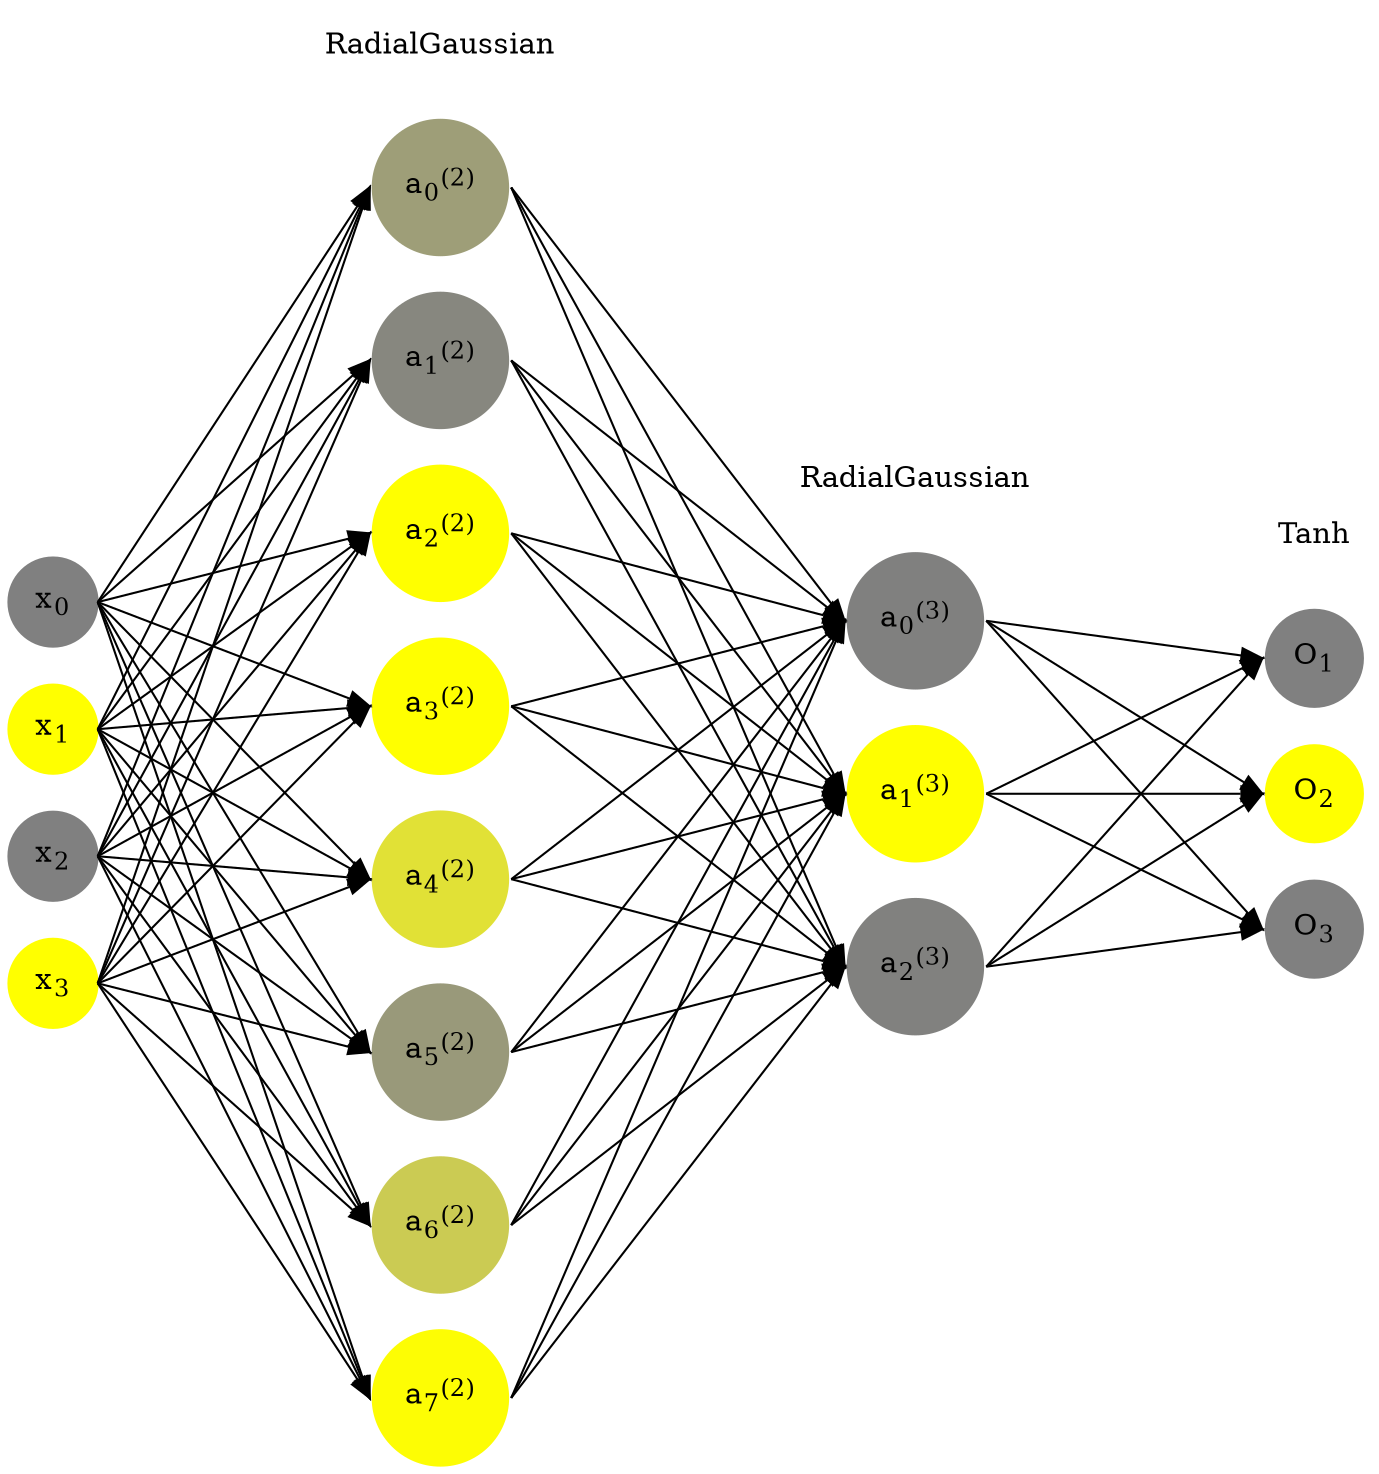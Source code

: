 digraph G {
	rankdir = LR;
	splines=false;
	edge[style=invis];
	ranksep= 1.4;
	{
	node [shape=circle, color="0.1667, 0.0, 0.5", style=filled, fillcolor="0.1667, 0.0, 0.5"];
	x0 [label=<x<sub>0</sub>>];
	}
	{
	node [shape=circle, color="0.1667, 1.0, 1.0", style=filled, fillcolor="0.1667, 1.0, 1.0"];
	x1 [label=<x<sub>1</sub>>];
	}
	{
	node [shape=circle, color="0.1667, 0.0, 0.5", style=filled, fillcolor="0.1667, 0.0, 0.5"];
	x2 [label=<x<sub>2</sub>>];
	}
	{
	node [shape=circle, color="0.1667, 1.0, 1.0", style=filled, fillcolor="0.1667, 1.0, 1.0"];
	x3 [label=<x<sub>3</sub>>];
	}
	{
	node [shape=circle, color="0.1667, 0.241248, 0.620624", style=filled, fillcolor="0.1667, 0.241248, 0.620624"];
	a02 [label=<a<sub>0</sub><sup>(2)</sup>>];
	}
	{
	node [shape=circle, color="0.1667, 0.058941, 0.529471", style=filled, fillcolor="0.1667, 0.058941, 0.529471"];
	a12 [label=<a<sub>1</sub><sup>(2)</sup>>];
	}
	{
	node [shape=circle, color="0.1667, 0.999740, 0.999870", style=filled, fillcolor="0.1667, 0.999740, 0.999870"];
	a22 [label=<a<sub>2</sub><sup>(2)</sup>>];
	}
	{
	node [shape=circle, color="0.1667, 0.998040, 0.999020", style=filled, fillcolor="0.1667, 0.998040, 0.999020"];
	a32 [label=<a<sub>3</sub><sup>(2)</sup>>];
	}
	{
	node [shape=circle, color="0.1667, 0.758776, 0.879388", style=filled, fillcolor="0.1667, 0.758776, 0.879388"];
	a42 [label=<a<sub>4</sub><sup>(2)</sup>>];
	}
	{
	node [shape=circle, color="0.1667, 0.197833, 0.598916", style=filled, fillcolor="0.1667, 0.197833, 0.598916"];
	a52 [label=<a<sub>5</sub><sup>(2)</sup>>];
	}
	{
	node [shape=circle, color="0.1667, 0.588801, 0.794400", style=filled, fillcolor="0.1667, 0.588801, 0.794400"];
	a62 [label=<a<sub>6</sub><sup>(2)</sup>>];
	}
	{
	node [shape=circle, color="0.1667, 0.983111, 0.991555", style=filled, fillcolor="0.1667, 0.983111, 0.991555"];
	a72 [label=<a<sub>7</sub><sup>(2)</sup>>];
	}
	{
	node [shape=circle, color="0.1667, 0.005400, 0.502700", style=filled, fillcolor="0.1667, 0.005400, 0.502700"];
	a03 [label=<a<sub>0</sub><sup>(3)</sup>>];
	}
	{
	node [shape=circle, color="0.1667, 0.997901, 0.998951", style=filled, fillcolor="0.1667, 0.997901, 0.998951"];
	a13 [label=<a<sub>1</sub><sup>(3)</sup>>];
	}
	{
	node [shape=circle, color="0.1667, 0.013886, 0.506943", style=filled, fillcolor="0.1667, 0.013886, 0.506943"];
	a23 [label=<a<sub>2</sub><sup>(3)</sup>>];
	}
	{
	node [shape=circle, color="0.1667, 0.0, 0.5", style=filled, fillcolor="0.1667, 0.0, 0.5"];
	O1 [label=<O<sub>1</sub>>];
	}
	{
	node [shape=circle, color="0.1667, 1.0, 1.0", style=filled, fillcolor="0.1667, 1.0, 1.0"];
	O2 [label=<O<sub>2</sub>>];
	}
	{
	node [shape=circle, color="0.1667, 0.0, 0.5", style=filled, fillcolor="0.1667, 0.0, 0.5"];
	O3 [label=<O<sub>3</sub>>];
	}
	{
	rank=same;
	x0->x1->x2->x3;
	}
	{
	rank=same;
	a02->a12->a22->a32->a42->a52->a62->a72;
	}
	{
	rank=same;
	a03->a13->a23;
	}
	{
	rank=same;
	O1->O2->O3;
	}
	l1 [shape=plaintext,label="RadialGaussian"];
	l1->a02;
	{rank=same; l1;a02};
	l2 [shape=plaintext,label="RadialGaussian"];
	l2->a03;
	{rank=same; l2;a03};
	l3 [shape=plaintext,label="Tanh"];
	l3->O1;
	{rank=same; l3;O1};
edge[style=solid, tailport=e, headport=w];
	{x0;x1;x2;x3} -> {a02;a12;a22;a32;a42;a52;a62;a72};
	{a02;a12;a22;a32;a42;a52;a62;a72} -> {a03;a13;a23};
	{a03;a13;a23} -> {O1,O2,O3};
}